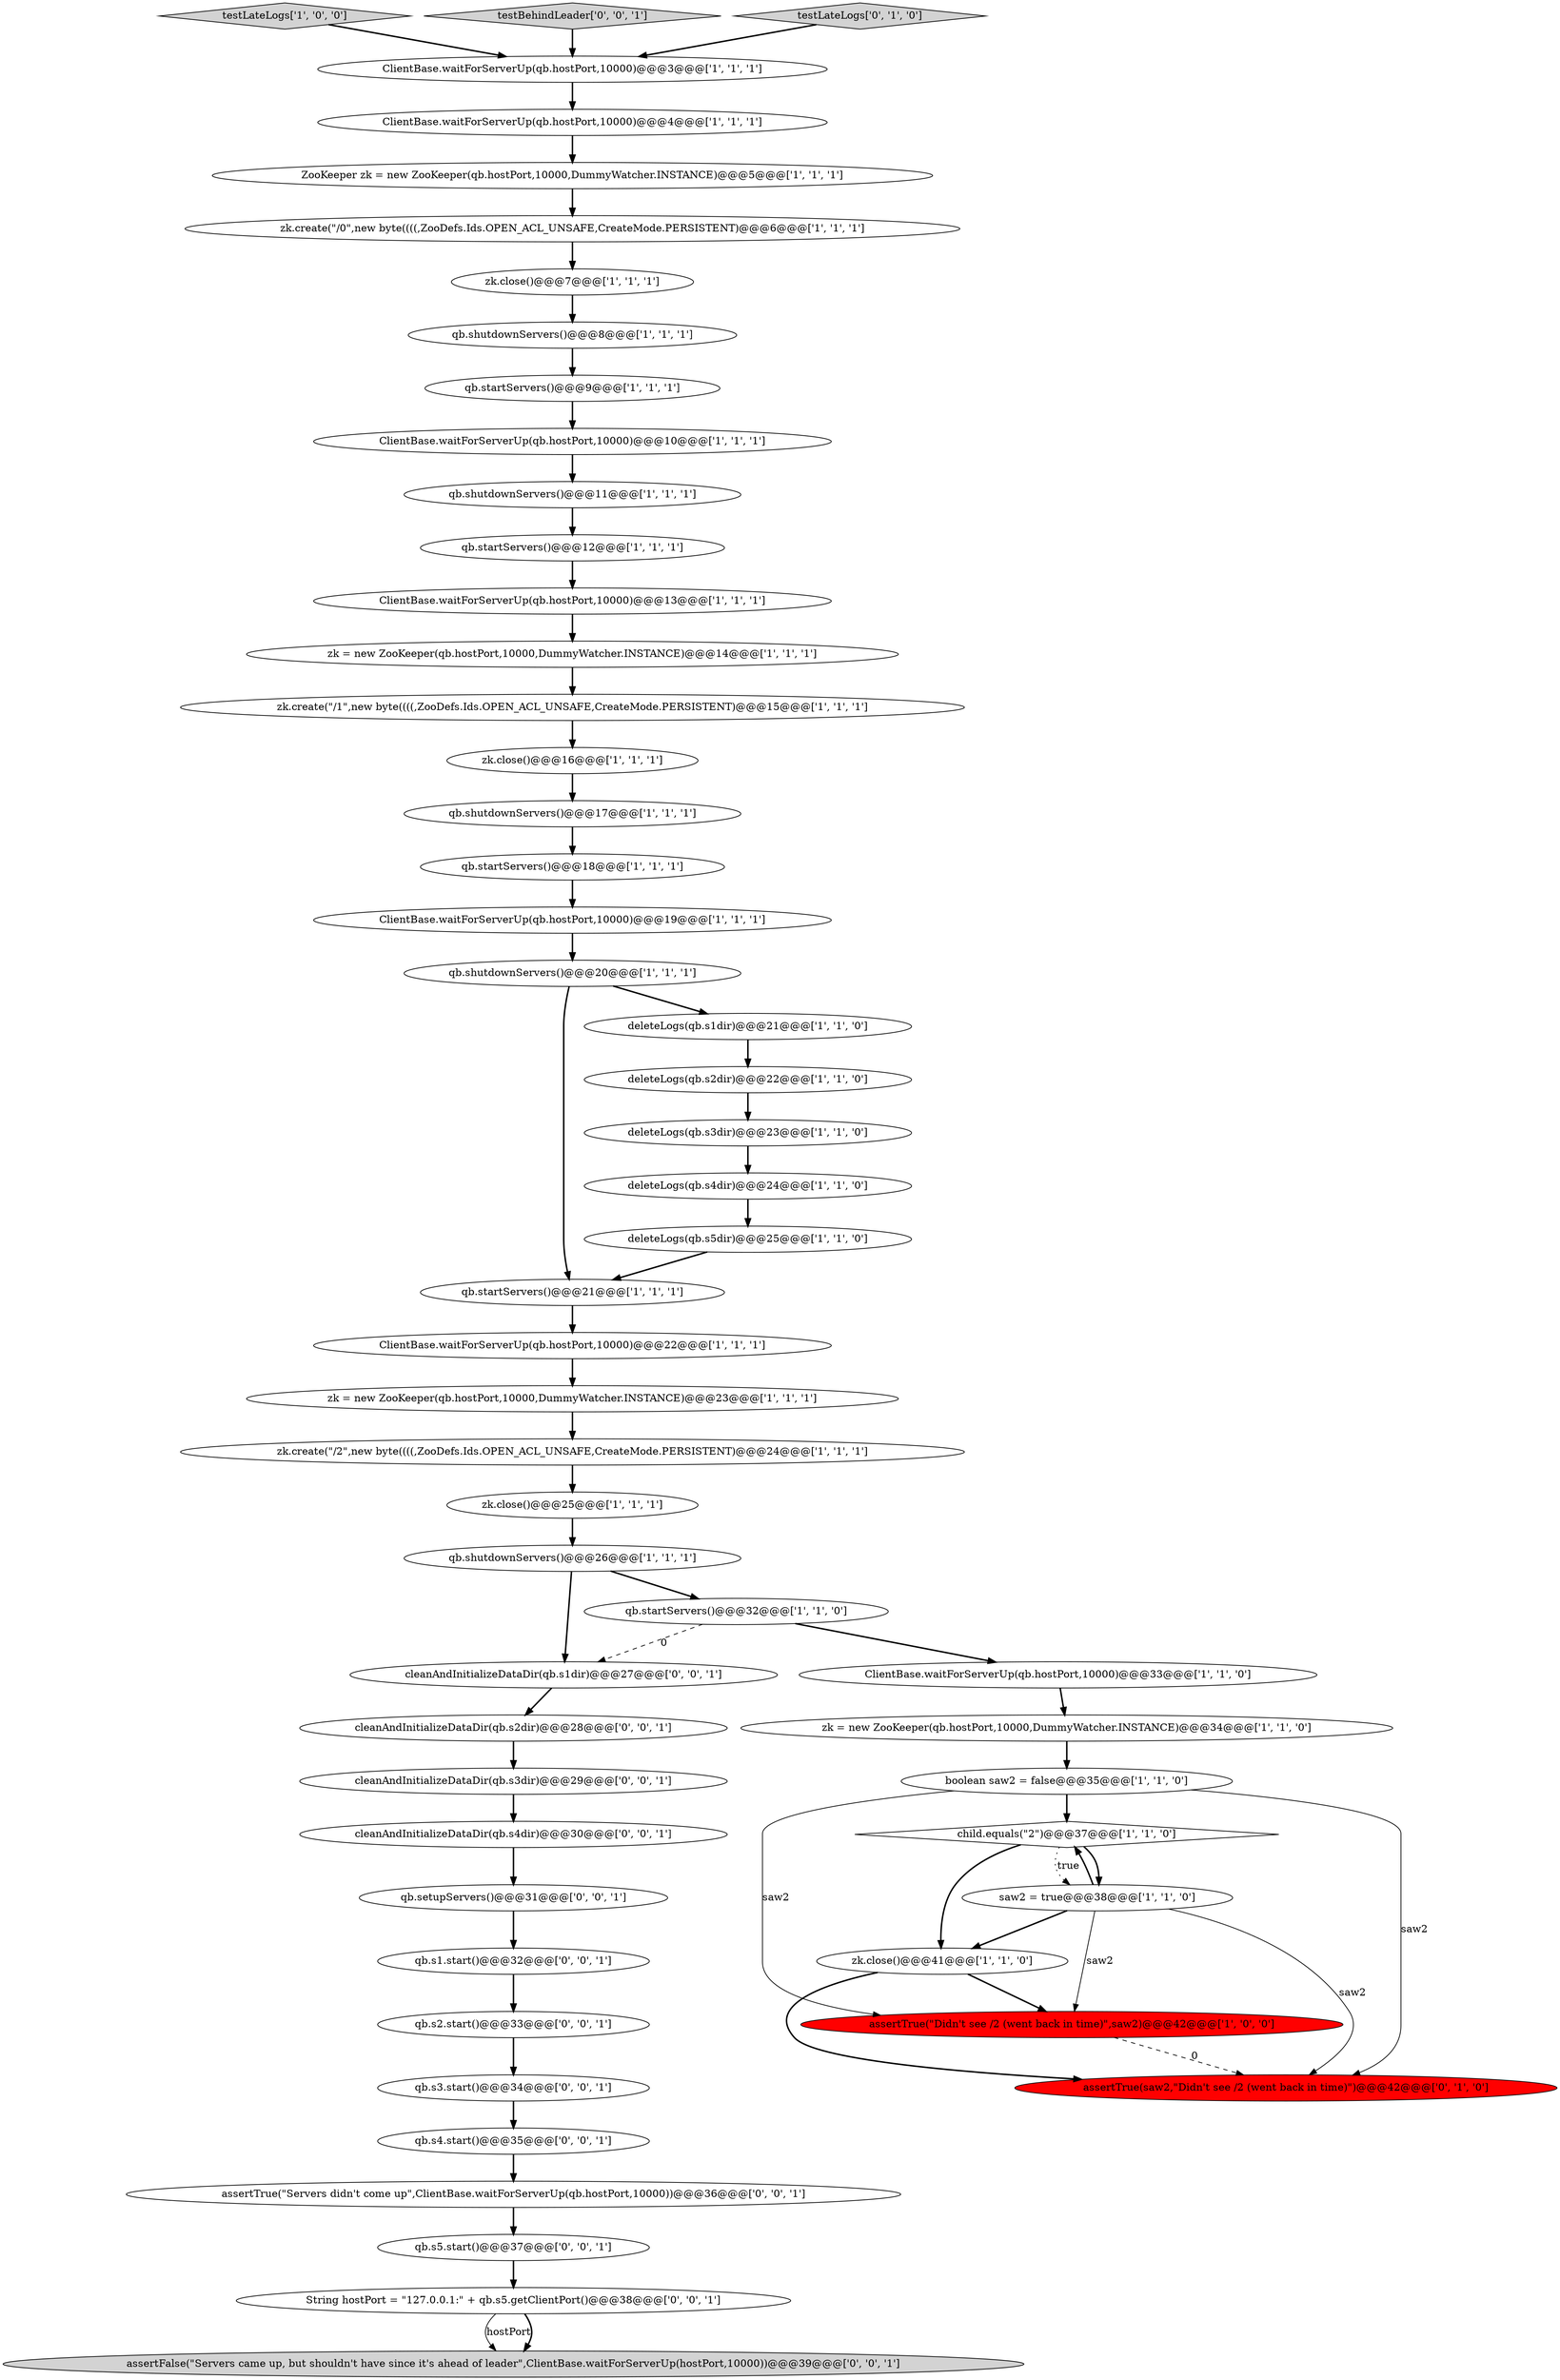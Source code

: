 digraph {
7 [style = filled, label = "testLateLogs['1', '0', '0']", fillcolor = lightgray, shape = diamond image = "AAA0AAABBB1BBB"];
0 [style = filled, label = "qb.shutdownServers()@@@26@@@['1', '1', '1']", fillcolor = white, shape = ellipse image = "AAA0AAABBB1BBB"];
53 [style = filled, label = "cleanAndInitializeDataDir(qb.s4dir)@@@30@@@['0', '0', '1']", fillcolor = white, shape = ellipse image = "AAA0AAABBB3BBB"];
33 [style = filled, label = "qb.shutdownServers()@@@17@@@['1', '1', '1']", fillcolor = white, shape = ellipse image = "AAA0AAABBB1BBB"];
42 [style = filled, label = "assertTrue(\"Servers didn't come up\",ClientBase.waitForServerUp(qb.hostPort,10000))@@@36@@@['0', '0', '1']", fillcolor = white, shape = ellipse image = "AAA0AAABBB3BBB"];
28 [style = filled, label = "deleteLogs(qb.s4dir)@@@24@@@['1', '1', '0']", fillcolor = white, shape = ellipse image = "AAA0AAABBB1BBB"];
20 [style = filled, label = "zk.close()@@@25@@@['1', '1', '1']", fillcolor = white, shape = ellipse image = "AAA0AAABBB1BBB"];
9 [style = filled, label = "ZooKeeper zk = new ZooKeeper(qb.hostPort,10000,DummyWatcher.INSTANCE)@@@5@@@['1', '1', '1']", fillcolor = white, shape = ellipse image = "AAA0AAABBB1BBB"];
29 [style = filled, label = "ClientBase.waitForServerUp(qb.hostPort,10000)@@@3@@@['1', '1', '1']", fillcolor = white, shape = ellipse image = "AAA0AAABBB1BBB"];
47 [style = filled, label = "cleanAndInitializeDataDir(qb.s1dir)@@@27@@@['0', '0', '1']", fillcolor = white, shape = ellipse image = "AAA0AAABBB3BBB"];
27 [style = filled, label = "deleteLogs(qb.s1dir)@@@21@@@['1', '1', '0']", fillcolor = white, shape = ellipse image = "AAA0AAABBB1BBB"];
50 [style = filled, label = "testBehindLeader['0', '0', '1']", fillcolor = lightgray, shape = diamond image = "AAA0AAABBB3BBB"];
21 [style = filled, label = "child.equals(\"2\")@@@37@@@['1', '1', '0']", fillcolor = white, shape = diamond image = "AAA0AAABBB1BBB"];
22 [style = filled, label = "zk.close()@@@7@@@['1', '1', '1']", fillcolor = white, shape = ellipse image = "AAA0AAABBB1BBB"];
48 [style = filled, label = "assertFalse(\"Servers came up, but shouldn't have since it's ahead of leader\",ClientBase.waitForServerUp(hostPort,10000))@@@39@@@['0', '0', '1']", fillcolor = lightgray, shape = ellipse image = "AAA0AAABBB3BBB"];
13 [style = filled, label = "qb.startServers()@@@9@@@['1', '1', '1']", fillcolor = white, shape = ellipse image = "AAA0AAABBB1BBB"];
14 [style = filled, label = "qb.startServers()@@@21@@@['1', '1', '1']", fillcolor = white, shape = ellipse image = "AAA0AAABBB1BBB"];
12 [style = filled, label = "zk.create(\"/0\",new byte((((,ZooDefs.Ids.OPEN_ACL_UNSAFE,CreateMode.PERSISTENT)@@@6@@@['1', '1', '1']", fillcolor = white, shape = ellipse image = "AAA0AAABBB1BBB"];
23 [style = filled, label = "ClientBase.waitForServerUp(qb.hostPort,10000)@@@22@@@['1', '1', '1']", fillcolor = white, shape = ellipse image = "AAA0AAABBB1BBB"];
35 [style = filled, label = "ClientBase.waitForServerUp(qb.hostPort,10000)@@@33@@@['1', '1', '0']", fillcolor = white, shape = ellipse image = "AAA0AAABBB1BBB"];
49 [style = filled, label = "qb.setupServers()@@@31@@@['0', '0', '1']", fillcolor = white, shape = ellipse image = "AAA0AAABBB3BBB"];
3 [style = filled, label = "qb.startServers()@@@18@@@['1', '1', '1']", fillcolor = white, shape = ellipse image = "AAA0AAABBB1BBB"];
24 [style = filled, label = "deleteLogs(qb.s3dir)@@@23@@@['1', '1', '0']", fillcolor = white, shape = ellipse image = "AAA0AAABBB1BBB"];
25 [style = filled, label = "zk = new ZooKeeper(qb.hostPort,10000,DummyWatcher.INSTANCE)@@@23@@@['1', '1', '1']", fillcolor = white, shape = ellipse image = "AAA0AAABBB1BBB"];
39 [style = filled, label = "assertTrue(saw2,\"Didn't see /2 (went back in time)\")@@@42@@@['0', '1', '0']", fillcolor = red, shape = ellipse image = "AAA1AAABBB2BBB"];
1 [style = filled, label = "ClientBase.waitForServerUp(qb.hostPort,10000)@@@10@@@['1', '1', '1']", fillcolor = white, shape = ellipse image = "AAA0AAABBB1BBB"];
26 [style = filled, label = "saw2 = true@@@38@@@['1', '1', '0']", fillcolor = white, shape = ellipse image = "AAA0AAABBB1BBB"];
8 [style = filled, label = "qb.startServers()@@@12@@@['1', '1', '1']", fillcolor = white, shape = ellipse image = "AAA0AAABBB1BBB"];
19 [style = filled, label = "zk.close()@@@16@@@['1', '1', '1']", fillcolor = white, shape = ellipse image = "AAA0AAABBB1BBB"];
5 [style = filled, label = "qb.shutdownServers()@@@20@@@['1', '1', '1']", fillcolor = white, shape = ellipse image = "AAA0AAABBB1BBB"];
6 [style = filled, label = "qb.startServers()@@@32@@@['1', '1', '0']", fillcolor = white, shape = ellipse image = "AAA0AAABBB1BBB"];
15 [style = filled, label = "ClientBase.waitForServerUp(qb.hostPort,10000)@@@13@@@['1', '1', '1']", fillcolor = white, shape = ellipse image = "AAA0AAABBB1BBB"];
51 [style = filled, label = "cleanAndInitializeDataDir(qb.s2dir)@@@28@@@['0', '0', '1']", fillcolor = white, shape = ellipse image = "AAA0AAABBB3BBB"];
46 [style = filled, label = "qb.s4.start()@@@35@@@['0', '0', '1']", fillcolor = white, shape = ellipse image = "AAA0AAABBB3BBB"];
17 [style = filled, label = "zk.close()@@@41@@@['1', '1', '0']", fillcolor = white, shape = ellipse image = "AAA0AAABBB1BBB"];
2 [style = filled, label = "zk = new ZooKeeper(qb.hostPort,10000,DummyWatcher.INSTANCE)@@@14@@@['1', '1', '1']", fillcolor = white, shape = ellipse image = "AAA0AAABBB1BBB"];
40 [style = filled, label = "qb.s3.start()@@@34@@@['0', '0', '1']", fillcolor = white, shape = ellipse image = "AAA0AAABBB3BBB"];
11 [style = filled, label = "ClientBase.waitForServerUp(qb.hostPort,10000)@@@19@@@['1', '1', '1']", fillcolor = white, shape = ellipse image = "AAA0AAABBB1BBB"];
16 [style = filled, label = "zk.create(\"/1\",new byte((((,ZooDefs.Ids.OPEN_ACL_UNSAFE,CreateMode.PERSISTENT)@@@15@@@['1', '1', '1']", fillcolor = white, shape = ellipse image = "AAA0AAABBB1BBB"];
30 [style = filled, label = "deleteLogs(qb.s2dir)@@@22@@@['1', '1', '0']", fillcolor = white, shape = ellipse image = "AAA0AAABBB1BBB"];
45 [style = filled, label = "qb.s1.start()@@@32@@@['0', '0', '1']", fillcolor = white, shape = ellipse image = "AAA0AAABBB3BBB"];
37 [style = filled, label = "zk = new ZooKeeper(qb.hostPort,10000,DummyWatcher.INSTANCE)@@@34@@@['1', '1', '0']", fillcolor = white, shape = ellipse image = "AAA0AAABBB1BBB"];
38 [style = filled, label = "testLateLogs['0', '1', '0']", fillcolor = lightgray, shape = diamond image = "AAA0AAABBB2BBB"];
44 [style = filled, label = "qb.s5.start()@@@37@@@['0', '0', '1']", fillcolor = white, shape = ellipse image = "AAA0AAABBB3BBB"];
43 [style = filled, label = "cleanAndInitializeDataDir(qb.s3dir)@@@29@@@['0', '0', '1']", fillcolor = white, shape = ellipse image = "AAA0AAABBB3BBB"];
10 [style = filled, label = "qb.shutdownServers()@@@11@@@['1', '1', '1']", fillcolor = white, shape = ellipse image = "AAA0AAABBB1BBB"];
34 [style = filled, label = "zk.create(\"/2\",new byte((((,ZooDefs.Ids.OPEN_ACL_UNSAFE,CreateMode.PERSISTENT)@@@24@@@['1', '1', '1']", fillcolor = white, shape = ellipse image = "AAA0AAABBB1BBB"];
36 [style = filled, label = "deleteLogs(qb.s5dir)@@@25@@@['1', '1', '0']", fillcolor = white, shape = ellipse image = "AAA0AAABBB1BBB"];
52 [style = filled, label = "qb.s2.start()@@@33@@@['0', '0', '1']", fillcolor = white, shape = ellipse image = "AAA0AAABBB3BBB"];
31 [style = filled, label = "ClientBase.waitForServerUp(qb.hostPort,10000)@@@4@@@['1', '1', '1']", fillcolor = white, shape = ellipse image = "AAA0AAABBB1BBB"];
41 [style = filled, label = "String hostPort = \"127.0.0.1:\" + qb.s5.getClientPort()@@@38@@@['0', '0', '1']", fillcolor = white, shape = ellipse image = "AAA0AAABBB3BBB"];
4 [style = filled, label = "assertTrue(\"Didn't see /2 (went back in time)\",saw2)@@@42@@@['1', '0', '0']", fillcolor = red, shape = ellipse image = "AAA1AAABBB1BBB"];
32 [style = filled, label = "boolean saw2 = false@@@35@@@['1', '1', '0']", fillcolor = white, shape = ellipse image = "AAA0AAABBB1BBB"];
18 [style = filled, label = "qb.shutdownServers()@@@8@@@['1', '1', '1']", fillcolor = white, shape = ellipse image = "AAA0AAABBB1BBB"];
19->33 [style = bold, label=""];
24->28 [style = bold, label=""];
49->45 [style = bold, label=""];
30->24 [style = bold, label=""];
23->25 [style = bold, label=""];
15->2 [style = bold, label=""];
46->42 [style = bold, label=""];
32->21 [style = bold, label=""];
50->29 [style = bold, label=""];
6->35 [style = bold, label=""];
8->15 [style = bold, label=""];
33->3 [style = bold, label=""];
28->36 [style = bold, label=""];
25->34 [style = bold, label=""];
34->20 [style = bold, label=""];
26->17 [style = bold, label=""];
0->6 [style = bold, label=""];
31->9 [style = bold, label=""];
27->30 [style = bold, label=""];
29->31 [style = bold, label=""];
20->0 [style = bold, label=""];
38->29 [style = bold, label=""];
17->4 [style = bold, label=""];
3->11 [style = bold, label=""];
4->39 [style = dashed, label="0"];
5->14 [style = bold, label=""];
41->48 [style = solid, label="hostPort"];
16->19 [style = bold, label=""];
36->14 [style = bold, label=""];
13->1 [style = bold, label=""];
26->21 [style = bold, label=""];
40->46 [style = bold, label=""];
53->49 [style = bold, label=""];
32->4 [style = solid, label="saw2"];
41->48 [style = bold, label=""];
11->5 [style = bold, label=""];
21->26 [style = bold, label=""];
0->47 [style = bold, label=""];
22->18 [style = bold, label=""];
42->44 [style = bold, label=""];
10->8 [style = bold, label=""];
14->23 [style = bold, label=""];
21->26 [style = dotted, label="true"];
35->37 [style = bold, label=""];
52->40 [style = bold, label=""];
17->39 [style = bold, label=""];
43->53 [style = bold, label=""];
47->51 [style = bold, label=""];
44->41 [style = bold, label=""];
18->13 [style = bold, label=""];
37->32 [style = bold, label=""];
51->43 [style = bold, label=""];
9->12 [style = bold, label=""];
5->27 [style = bold, label=""];
6->47 [style = dashed, label="0"];
26->39 [style = solid, label="saw2"];
1->10 [style = bold, label=""];
45->52 [style = bold, label=""];
26->4 [style = solid, label="saw2"];
21->17 [style = bold, label=""];
32->39 [style = solid, label="saw2"];
12->22 [style = bold, label=""];
7->29 [style = bold, label=""];
2->16 [style = bold, label=""];
}
